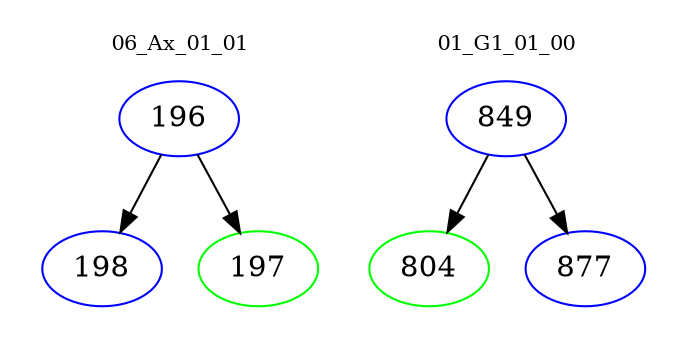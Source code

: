 digraph{
subgraph cluster_0 {
color = white
label = "06_Ax_01_01";
fontsize=10;
T0_196 [label="196", color="blue"]
T0_196 -> T0_198 [color="black"]
T0_198 [label="198", color="blue"]
T0_196 -> T0_197 [color="black"]
T0_197 [label="197", color="green"]
}
subgraph cluster_1 {
color = white
label = "01_G1_01_00";
fontsize=10;
T1_849 [label="849", color="blue"]
T1_849 -> T1_804 [color="black"]
T1_804 [label="804", color="green"]
T1_849 -> T1_877 [color="black"]
T1_877 [label="877", color="blue"]
}
}
